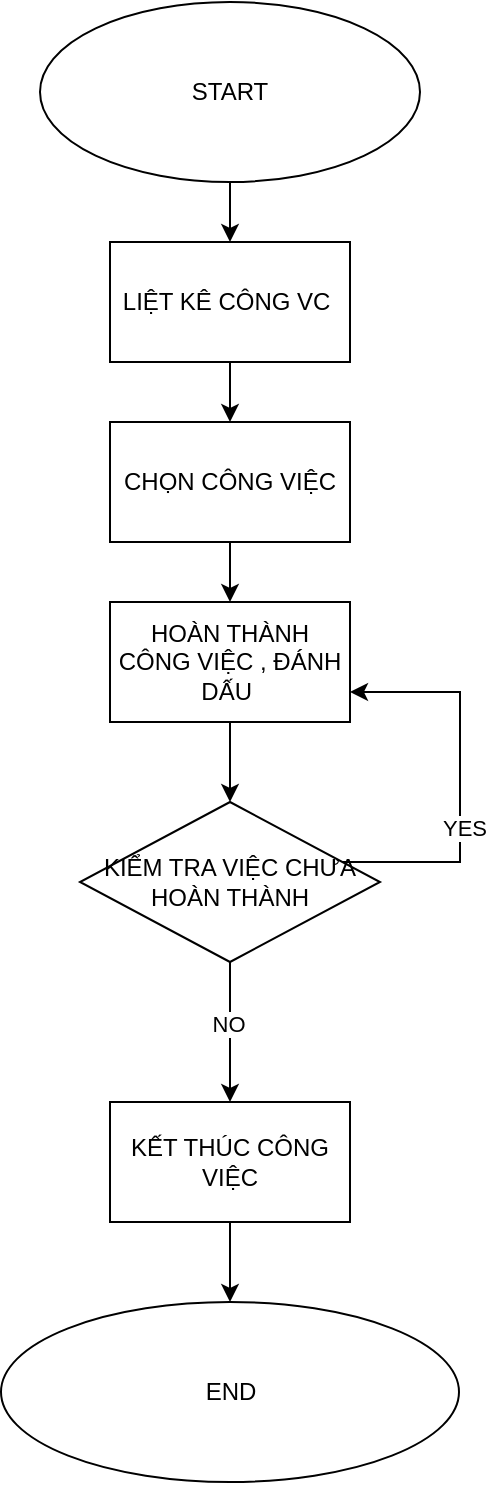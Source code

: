 <mxfile version="28.1.2">
  <diagram name="Trang-1" id="kDiQo2naXm61o36-vgT_">
    <mxGraphModel dx="692" dy="595" grid="1" gridSize="10" guides="1" tooltips="1" connect="1" arrows="1" fold="1" page="1" pageScale="1" pageWidth="827" pageHeight="1169" math="0" shadow="0">
      <root>
        <mxCell id="0" />
        <mxCell id="1" parent="0" />
        <mxCell id="j9QCkjxnaUkBvGxZe27R-14" style="edgeStyle=orthogonalEdgeStyle;rounded=0;orthogonalLoop=1;jettySize=auto;html=1;" parent="1" source="j9QCkjxnaUkBvGxZe27R-1" target="j9QCkjxnaUkBvGxZe27R-15" edge="1">
          <mxGeometry relative="1" as="geometry">
            <mxPoint x="325" y="170" as="targetPoint" />
          </mxGeometry>
        </mxCell>
        <mxCell id="j9QCkjxnaUkBvGxZe27R-1" value="START" style="ellipse;whiteSpace=wrap;html=1;" parent="1" vertex="1">
          <mxGeometry x="230" y="20" width="190" height="90" as="geometry" />
        </mxCell>
        <mxCell id="j9QCkjxnaUkBvGxZe27R-16" style="edgeStyle=orthogonalEdgeStyle;rounded=0;orthogonalLoop=1;jettySize=auto;html=1;" parent="1" source="j9QCkjxnaUkBvGxZe27R-15" target="j9QCkjxnaUkBvGxZe27R-17" edge="1">
          <mxGeometry relative="1" as="geometry">
            <mxPoint x="325" y="260" as="targetPoint" />
          </mxGeometry>
        </mxCell>
        <mxCell id="j9QCkjxnaUkBvGxZe27R-15" value="LIỆT KÊ CÔNG VC&amp;nbsp;" style="rounded=0;whiteSpace=wrap;html=1;" parent="1" vertex="1">
          <mxGeometry x="265" y="140" width="120" height="60" as="geometry" />
        </mxCell>
        <mxCell id="j9QCkjxnaUkBvGxZe27R-18" style="edgeStyle=orthogonalEdgeStyle;rounded=0;orthogonalLoop=1;jettySize=auto;html=1;" parent="1" source="j9QCkjxnaUkBvGxZe27R-17" target="j9QCkjxnaUkBvGxZe27R-19" edge="1">
          <mxGeometry relative="1" as="geometry">
            <mxPoint x="325" y="350" as="targetPoint" />
          </mxGeometry>
        </mxCell>
        <mxCell id="j9QCkjxnaUkBvGxZe27R-17" value="CHỌN CÔNG VIỆC" style="rounded=0;whiteSpace=wrap;html=1;" parent="1" vertex="1">
          <mxGeometry x="265" y="230" width="120" height="60" as="geometry" />
        </mxCell>
        <mxCell id="j9QCkjxnaUkBvGxZe27R-20" style="edgeStyle=orthogonalEdgeStyle;rounded=0;orthogonalLoop=1;jettySize=auto;html=1;" parent="1" source="j9QCkjxnaUkBvGxZe27R-19" target="j9QCkjxnaUkBvGxZe27R-21" edge="1">
          <mxGeometry relative="1" as="geometry">
            <mxPoint x="325" y="430" as="targetPoint" />
          </mxGeometry>
        </mxCell>
        <mxCell id="j9QCkjxnaUkBvGxZe27R-19" value="HOÀN THÀNH CÔNG VIỆC , ĐÁNH DẤU&amp;nbsp;" style="rounded=0;whiteSpace=wrap;html=1;" parent="1" vertex="1">
          <mxGeometry x="265" y="320" width="120" height="60" as="geometry" />
        </mxCell>
        <mxCell id="j9QCkjxnaUkBvGxZe27R-22" style="edgeStyle=orthogonalEdgeStyle;rounded=0;orthogonalLoop=1;jettySize=auto;html=1;" parent="1" source="j9QCkjxnaUkBvGxZe27R-21" edge="1">
          <mxGeometry relative="1" as="geometry">
            <mxPoint x="325" y="570" as="targetPoint" />
          </mxGeometry>
        </mxCell>
        <mxCell id="j9QCkjxnaUkBvGxZe27R-25" value="NO" style="edgeLabel;html=1;align=center;verticalAlign=middle;resizable=0;points=[];" parent="j9QCkjxnaUkBvGxZe27R-22" vertex="1" connectable="0">
          <mxGeometry x="-0.126" y="-1" relative="1" as="geometry">
            <mxPoint as="offset" />
          </mxGeometry>
        </mxCell>
        <mxCell id="j9QCkjxnaUkBvGxZe27R-23" style="edgeStyle=orthogonalEdgeStyle;rounded=0;orthogonalLoop=1;jettySize=auto;html=1;entryX=1;entryY=0.75;entryDx=0;entryDy=0;" parent="1" source="j9QCkjxnaUkBvGxZe27R-21" target="j9QCkjxnaUkBvGxZe27R-19" edge="1">
          <mxGeometry relative="1" as="geometry">
            <mxPoint x="490" y="460" as="targetPoint" />
            <Array as="points">
              <mxPoint x="440" y="450" />
              <mxPoint x="440" y="365" />
            </Array>
          </mxGeometry>
        </mxCell>
        <mxCell id="j9QCkjxnaUkBvGxZe27R-24" value="YES" style="edgeLabel;html=1;align=center;verticalAlign=middle;resizable=0;points=[];" parent="j9QCkjxnaUkBvGxZe27R-23" vertex="1" connectable="0">
          <mxGeometry x="-0.231" y="-2" relative="1" as="geometry">
            <mxPoint as="offset" />
          </mxGeometry>
        </mxCell>
        <mxCell id="j9QCkjxnaUkBvGxZe27R-21" value="KIỂM TRA VIỆC CHƯA HOÀN THÀNH" style="rhombus;whiteSpace=wrap;html=1;" parent="1" vertex="1">
          <mxGeometry x="250" y="420" width="150" height="80" as="geometry" />
        </mxCell>
        <mxCell id="j9QCkjxnaUkBvGxZe27R-27" style="edgeStyle=orthogonalEdgeStyle;rounded=0;orthogonalLoop=1;jettySize=auto;html=1;" parent="1" source="j9QCkjxnaUkBvGxZe27R-26" target="j9QCkjxnaUkBvGxZe27R-28" edge="1">
          <mxGeometry relative="1" as="geometry">
            <mxPoint x="325" y="670" as="targetPoint" />
          </mxGeometry>
        </mxCell>
        <mxCell id="j9QCkjxnaUkBvGxZe27R-26" value="KẾT THÚC CÔNG VIỆC" style="rounded=0;whiteSpace=wrap;html=1;" parent="1" vertex="1">
          <mxGeometry x="265" y="570" width="120" height="60" as="geometry" />
        </mxCell>
        <mxCell id="j9QCkjxnaUkBvGxZe27R-28" value="END" style="ellipse;whiteSpace=wrap;html=1;" parent="1" vertex="1">
          <mxGeometry x="210.5" y="670" width="229" height="90" as="geometry" />
        </mxCell>
      </root>
    </mxGraphModel>
  </diagram>
</mxfile>
